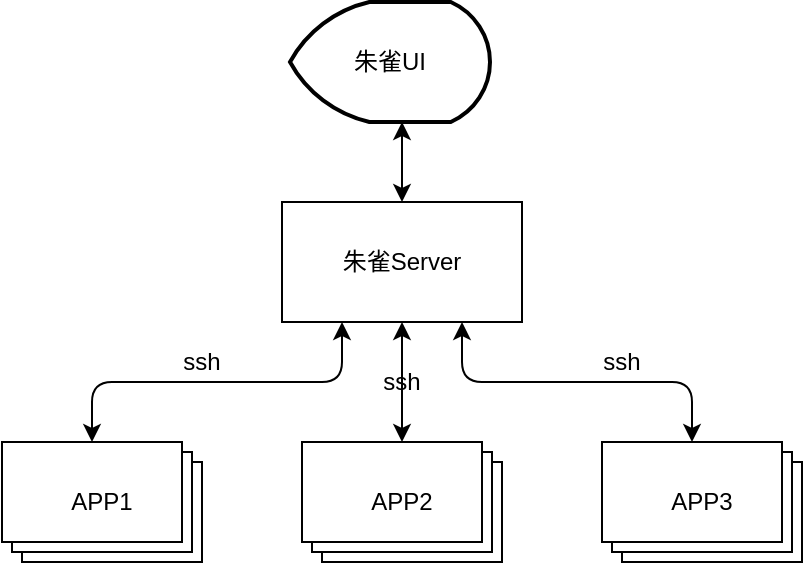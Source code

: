 <mxfile version="13.1.3">
    <diagram id="6hGFLwfOUW9BJ-s0fimq" name="Page-1">
        <mxGraphModel dx="1031" dy="801" grid="1" gridSize="10" guides="1" tooltips="1" connect="1" arrows="1" fold="1" page="1" pageScale="1" pageWidth="827" pageHeight="1169" math="0" shadow="0">
            <root>
                <mxCell id="0"/>
                <mxCell id="1" parent="0"/>
                <mxCell id="3" value="朱雀Server" style="rounded=0;whiteSpace=wrap;html=1;" parent="1" vertex="1">
                    <mxGeometry x="360" y="360" width="120" height="60" as="geometry"/>
                </mxCell>
                <mxCell id="14" value="" style="endArrow=classic;startArrow=classic;html=1;entryX=0.5;entryY=1;entryDx=0;entryDy=0;exitX=0.5;exitY=0;exitDx=0;exitDy=0;" parent="1" source="3" edge="1">
                    <mxGeometry width="50" height="50" relative="1" as="geometry">
                        <mxPoint x="390" y="440" as="sourcePoint"/>
                        <mxPoint x="420" y="320" as="targetPoint"/>
                    </mxGeometry>
                </mxCell>
                <mxCell id="16" value="" style="verticalLabelPosition=bottom;verticalAlign=top;html=1;shape=mxgraph.basic.layered_rect;dx=10;outlineConnect=0;" parent="1" vertex="1">
                    <mxGeometry x="220" y="480" width="100" height="60" as="geometry"/>
                </mxCell>
                <mxCell id="17" value="" style="verticalLabelPosition=bottom;verticalAlign=top;html=1;shape=mxgraph.basic.layered_rect;dx=10;outlineConnect=0;" parent="1" vertex="1">
                    <mxGeometry x="370" y="480" width="100" height="60" as="geometry"/>
                </mxCell>
                <mxCell id="18" value="" style="verticalLabelPosition=bottom;verticalAlign=top;html=1;shape=mxgraph.basic.layered_rect;dx=10;outlineConnect=0;" parent="1" vertex="1">
                    <mxGeometry x="520" y="480" width="100" height="60" as="geometry"/>
                </mxCell>
                <mxCell id="19" value="APP1" style="text;html=1;strokeColor=none;fillColor=none;align=center;verticalAlign=middle;whiteSpace=wrap;rounded=0;" parent="1" vertex="1">
                    <mxGeometry x="250" y="500" width="40" height="20" as="geometry"/>
                </mxCell>
                <mxCell id="20" value="APP2" style="text;html=1;strokeColor=none;fillColor=none;align=center;verticalAlign=middle;whiteSpace=wrap;rounded=0;" parent="1" vertex="1">
                    <mxGeometry x="400" y="500" width="40" height="20" as="geometry"/>
                </mxCell>
                <mxCell id="21" value="APP3" style="text;html=1;strokeColor=none;fillColor=none;align=center;verticalAlign=middle;whiteSpace=wrap;rounded=0;" parent="1" vertex="1">
                    <mxGeometry x="550" y="500" width="40" height="20" as="geometry"/>
                </mxCell>
                <mxCell id="26" value="ssh" style="text;html=1;strokeColor=none;fillColor=none;align=center;verticalAlign=middle;whiteSpace=wrap;rounded=0;" parent="1" vertex="1">
                    <mxGeometry x="300" y="430" width="40" height="20" as="geometry"/>
                </mxCell>
                <mxCell id="28" value="ssh" style="text;html=1;strokeColor=none;fillColor=none;align=center;verticalAlign=middle;whiteSpace=wrap;rounded=0;" parent="1" vertex="1">
                    <mxGeometry x="400" y="440" width="40" height="20" as="geometry"/>
                </mxCell>
                <mxCell id="29" value="ssh" style="text;html=1;strokeColor=none;fillColor=none;align=center;verticalAlign=middle;whiteSpace=wrap;rounded=0;" parent="1" vertex="1">
                    <mxGeometry x="510" y="430" width="40" height="20" as="geometry"/>
                </mxCell>
                <mxCell id="34" value="" style="endArrow=classic;startArrow=classic;html=1;exitX=0;exitY=0;exitDx=45;exitDy=0;exitPerimeter=0;entryX=0.25;entryY=1;entryDx=0;entryDy=0;" parent="1" source="16" target="3" edge="1">
                    <mxGeometry width="50" height="50" relative="1" as="geometry">
                        <mxPoint x="310" y="440" as="sourcePoint"/>
                        <mxPoint x="360" y="390" as="targetPoint"/>
                        <Array as="points">
                            <mxPoint x="265" y="450"/>
                            <mxPoint x="320" y="450"/>
                            <mxPoint x="390" y="450"/>
                        </Array>
                    </mxGeometry>
                </mxCell>
                <mxCell id="38" value="" style="endArrow=classic;startArrow=classic;html=1;entryX=0.5;entryY=1;entryDx=0;entryDy=0;" parent="1" source="17" target="3" edge="1">
                    <mxGeometry width="50" height="50" relative="1" as="geometry">
                        <mxPoint x="390" y="440" as="sourcePoint"/>
                        <mxPoint x="440" y="390" as="targetPoint"/>
                    </mxGeometry>
                </mxCell>
                <mxCell id="39" value="" style="endArrow=classic;startArrow=classic;html=1;exitX=0;exitY=0;exitDx=45;exitDy=0;exitPerimeter=0;entryX=0.75;entryY=1;entryDx=0;entryDy=0;" parent="1" source="18" target="3" edge="1">
                    <mxGeometry width="50" height="50" relative="1" as="geometry">
                        <mxPoint x="390" y="440" as="sourcePoint"/>
                        <mxPoint x="440" y="390" as="targetPoint"/>
                        <Array as="points">
                            <mxPoint x="565" y="450"/>
                            <mxPoint x="450" y="450"/>
                        </Array>
                    </mxGeometry>
                </mxCell>
                <mxCell id="40" value="&lt;span&gt;朱雀UI&lt;/span&gt;" style="strokeWidth=2;html=1;shape=mxgraph.flowchart.display;whiteSpace=wrap;" vertex="1" parent="1">
                    <mxGeometry x="364" y="260" width="100" height="60" as="geometry"/>
                </mxCell>
            </root>
        </mxGraphModel>
    </diagram>
</mxfile>